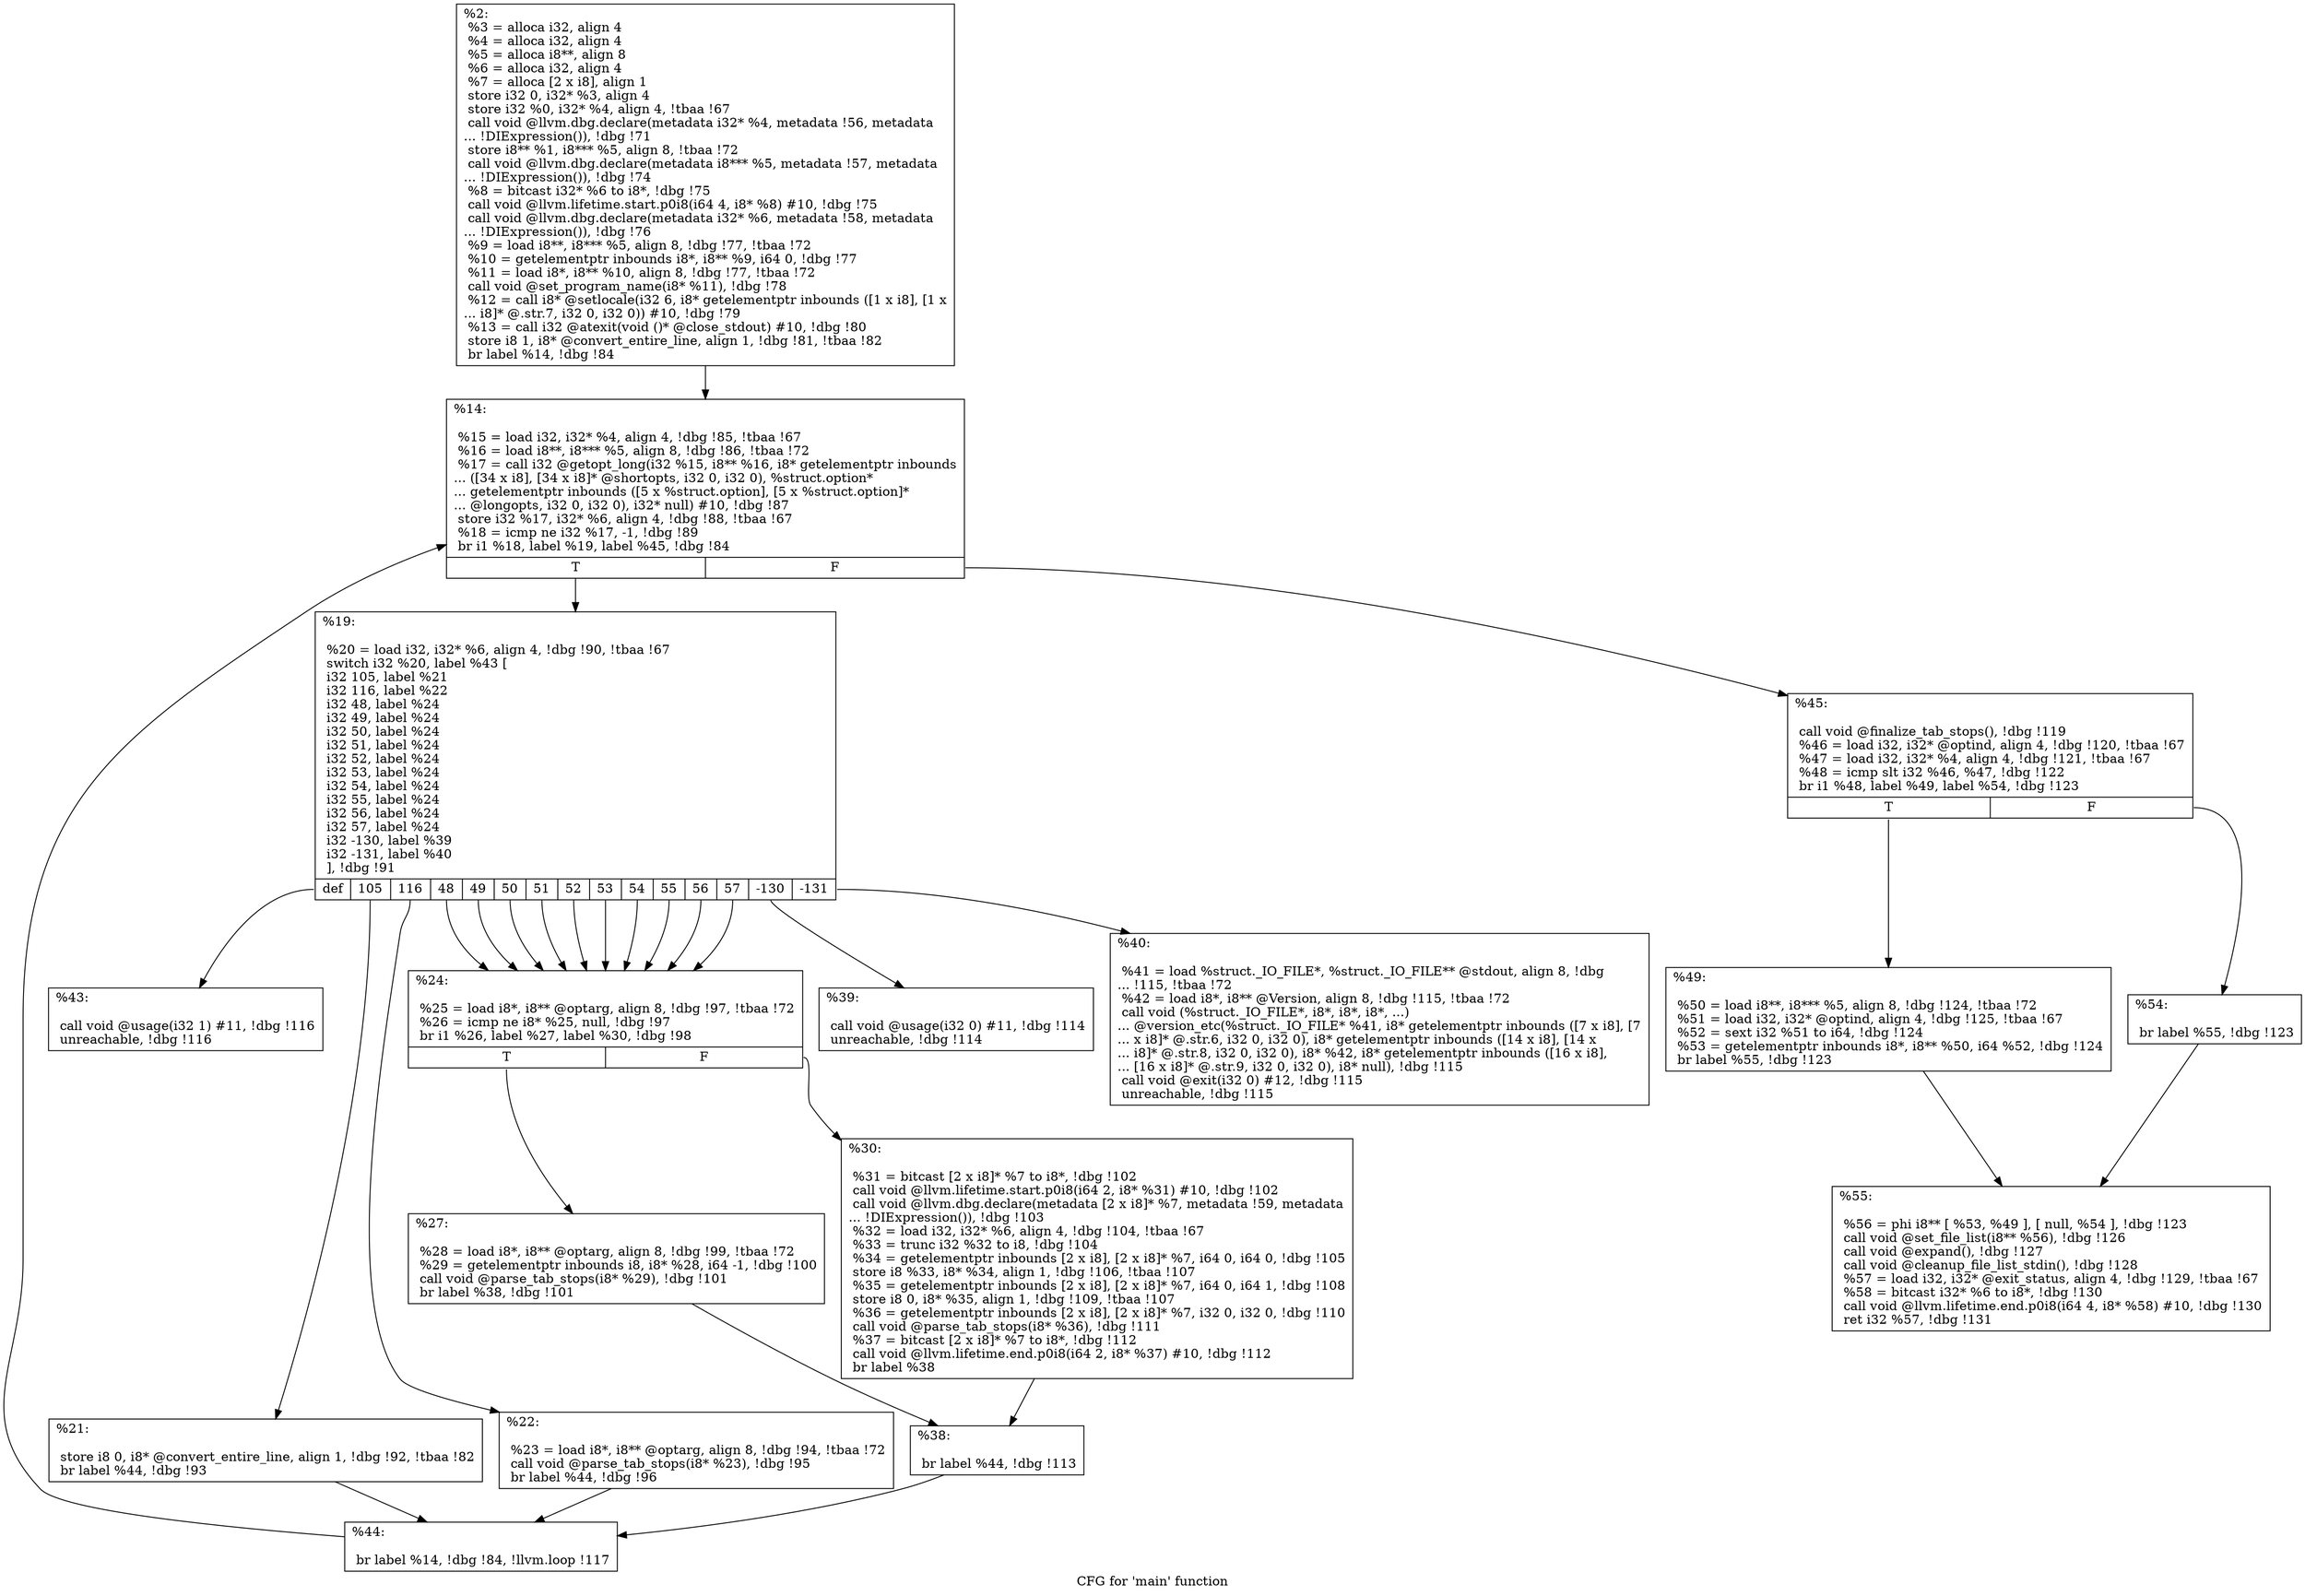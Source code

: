 digraph "CFG for 'main' function" {
	label="CFG for 'main' function";

	Node0x1bc0eb0 [shape=record,label="{%2:\l  %3 = alloca i32, align 4\l  %4 = alloca i32, align 4\l  %5 = alloca i8**, align 8\l  %6 = alloca i32, align 4\l  %7 = alloca [2 x i8], align 1\l  store i32 0, i32* %3, align 4\l  store i32 %0, i32* %4, align 4, !tbaa !67\l  call void @llvm.dbg.declare(metadata i32* %4, metadata !56, metadata\l... !DIExpression()), !dbg !71\l  store i8** %1, i8*** %5, align 8, !tbaa !72\l  call void @llvm.dbg.declare(metadata i8*** %5, metadata !57, metadata\l... !DIExpression()), !dbg !74\l  %8 = bitcast i32* %6 to i8*, !dbg !75\l  call void @llvm.lifetime.start.p0i8(i64 4, i8* %8) #10, !dbg !75\l  call void @llvm.dbg.declare(metadata i32* %6, metadata !58, metadata\l... !DIExpression()), !dbg !76\l  %9 = load i8**, i8*** %5, align 8, !dbg !77, !tbaa !72\l  %10 = getelementptr inbounds i8*, i8** %9, i64 0, !dbg !77\l  %11 = load i8*, i8** %10, align 8, !dbg !77, !tbaa !72\l  call void @set_program_name(i8* %11), !dbg !78\l  %12 = call i8* @setlocale(i32 6, i8* getelementptr inbounds ([1 x i8], [1 x\l... i8]* @.str.7, i32 0, i32 0)) #10, !dbg !79\l  %13 = call i32 @atexit(void ()* @close_stdout) #10, !dbg !80\l  store i8 1, i8* @convert_entire_line, align 1, !dbg !81, !tbaa !82\l  br label %14, !dbg !84\l}"];
	Node0x1bc0eb0 -> Node0x1bc0f90;
	Node0x1bc0f90 [shape=record,label="{%14:\l\l  %15 = load i32, i32* %4, align 4, !dbg !85, !tbaa !67\l  %16 = load i8**, i8*** %5, align 8, !dbg !86, !tbaa !72\l  %17 = call i32 @getopt_long(i32 %15, i8** %16, i8* getelementptr inbounds\l... ([34 x i8], [34 x i8]* @shortopts, i32 0, i32 0), %struct.option*\l... getelementptr inbounds ([5 x %struct.option], [5 x %struct.option]*\l... @longopts, i32 0, i32 0), i32* null) #10, !dbg !87\l  store i32 %17, i32* %6, align 4, !dbg !88, !tbaa !67\l  %18 = icmp ne i32 %17, -1, !dbg !89\l  br i1 %18, label %19, label %45, !dbg !84\l|{<s0>T|<s1>F}}"];
	Node0x1bc0f90:s0 -> Node0x1bc0fe0;
	Node0x1bc0f90:s1 -> Node0x1bc1350;
	Node0x1bc0fe0 [shape=record,label="{%19:\l\l  %20 = load i32, i32* %6, align 4, !dbg !90, !tbaa !67\l  switch i32 %20, label %43 [\l    i32 105, label %21\l    i32 116, label %22\l    i32 48, label %24\l    i32 49, label %24\l    i32 50, label %24\l    i32 51, label %24\l    i32 52, label %24\l    i32 53, label %24\l    i32 54, label %24\l    i32 55, label %24\l    i32 56, label %24\l    i32 57, label %24\l    i32 -130, label %39\l    i32 -131, label %40\l  ], !dbg !91\l|{<s0>def|<s1>105|<s2>116|<s3>48|<s4>49|<s5>50|<s6>51|<s7>52|<s8>53|<s9>54|<s10>55|<s11>56|<s12>57|<s13>-130|<s14>-131}}"];
	Node0x1bc0fe0:s0 -> Node0x1bc12b0;
	Node0x1bc0fe0:s1 -> Node0x1bc1030;
	Node0x1bc0fe0:s2 -> Node0x1bc1080;
	Node0x1bc0fe0:s3 -> Node0x1bc10d0;
	Node0x1bc0fe0:s4 -> Node0x1bc10d0;
	Node0x1bc0fe0:s5 -> Node0x1bc10d0;
	Node0x1bc0fe0:s6 -> Node0x1bc10d0;
	Node0x1bc0fe0:s7 -> Node0x1bc10d0;
	Node0x1bc0fe0:s8 -> Node0x1bc10d0;
	Node0x1bc0fe0:s9 -> Node0x1bc10d0;
	Node0x1bc0fe0:s10 -> Node0x1bc10d0;
	Node0x1bc0fe0:s11 -> Node0x1bc10d0;
	Node0x1bc0fe0:s12 -> Node0x1bc10d0;
	Node0x1bc0fe0:s13 -> Node0x1bc1210;
	Node0x1bc0fe0:s14 -> Node0x1bc1260;
	Node0x1bc1030 [shape=record,label="{%21:\l\l  store i8 0, i8* @convert_entire_line, align 1, !dbg !92, !tbaa !82\l  br label %44, !dbg !93\l}"];
	Node0x1bc1030 -> Node0x1bc1300;
	Node0x1bc1080 [shape=record,label="{%22:\l\l  %23 = load i8*, i8** @optarg, align 8, !dbg !94, !tbaa !72\l  call void @parse_tab_stops(i8* %23), !dbg !95\l  br label %44, !dbg !96\l}"];
	Node0x1bc1080 -> Node0x1bc1300;
	Node0x1bc10d0 [shape=record,label="{%24:\l\l  %25 = load i8*, i8** @optarg, align 8, !dbg !97, !tbaa !72\l  %26 = icmp ne i8* %25, null, !dbg !97\l  br i1 %26, label %27, label %30, !dbg !98\l|{<s0>T|<s1>F}}"];
	Node0x1bc10d0:s0 -> Node0x1bc1120;
	Node0x1bc10d0:s1 -> Node0x1bc1170;
	Node0x1bc1120 [shape=record,label="{%27:\l\l  %28 = load i8*, i8** @optarg, align 8, !dbg !99, !tbaa !72\l  %29 = getelementptr inbounds i8, i8* %28, i64 -1, !dbg !100\l  call void @parse_tab_stops(i8* %29), !dbg !101\l  br label %38, !dbg !101\l}"];
	Node0x1bc1120 -> Node0x1bc11c0;
	Node0x1bc1170 [shape=record,label="{%30:\l\l  %31 = bitcast [2 x i8]* %7 to i8*, !dbg !102\l  call void @llvm.lifetime.start.p0i8(i64 2, i8* %31) #10, !dbg !102\l  call void @llvm.dbg.declare(metadata [2 x i8]* %7, metadata !59, metadata\l... !DIExpression()), !dbg !103\l  %32 = load i32, i32* %6, align 4, !dbg !104, !tbaa !67\l  %33 = trunc i32 %32 to i8, !dbg !104\l  %34 = getelementptr inbounds [2 x i8], [2 x i8]* %7, i64 0, i64 0, !dbg !105\l  store i8 %33, i8* %34, align 1, !dbg !106, !tbaa !107\l  %35 = getelementptr inbounds [2 x i8], [2 x i8]* %7, i64 0, i64 1, !dbg !108\l  store i8 0, i8* %35, align 1, !dbg !109, !tbaa !107\l  %36 = getelementptr inbounds [2 x i8], [2 x i8]* %7, i32 0, i32 0, !dbg !110\l  call void @parse_tab_stops(i8* %36), !dbg !111\l  %37 = bitcast [2 x i8]* %7 to i8*, !dbg !112\l  call void @llvm.lifetime.end.p0i8(i64 2, i8* %37) #10, !dbg !112\l  br label %38\l}"];
	Node0x1bc1170 -> Node0x1bc11c0;
	Node0x1bc11c0 [shape=record,label="{%38:\l\l  br label %44, !dbg !113\l}"];
	Node0x1bc11c0 -> Node0x1bc1300;
	Node0x1bc1210 [shape=record,label="{%39:\l\l  call void @usage(i32 0) #11, !dbg !114\l  unreachable, !dbg !114\l}"];
	Node0x1bc1260 [shape=record,label="{%40:\l\l  %41 = load %struct._IO_FILE*, %struct._IO_FILE** @stdout, align 8, !dbg\l... !115, !tbaa !72\l  %42 = load i8*, i8** @Version, align 8, !dbg !115, !tbaa !72\l  call void (%struct._IO_FILE*, i8*, i8*, i8*, ...)\l... @version_etc(%struct._IO_FILE* %41, i8* getelementptr inbounds ([7 x i8], [7\l... x i8]* @.str.6, i32 0, i32 0), i8* getelementptr inbounds ([14 x i8], [14 x\l... i8]* @.str.8, i32 0, i32 0), i8* %42, i8* getelementptr inbounds ([16 x i8],\l... [16 x i8]* @.str.9, i32 0, i32 0), i8* null), !dbg !115\l  call void @exit(i32 0) #12, !dbg !115\l  unreachable, !dbg !115\l}"];
	Node0x1bc12b0 [shape=record,label="{%43:\l\l  call void @usage(i32 1) #11, !dbg !116\l  unreachable, !dbg !116\l}"];
	Node0x1bc1300 [shape=record,label="{%44:\l\l  br label %14, !dbg !84, !llvm.loop !117\l}"];
	Node0x1bc1300 -> Node0x1bc0f90;
	Node0x1bc1350 [shape=record,label="{%45:\l\l  call void @finalize_tab_stops(), !dbg !119\l  %46 = load i32, i32* @optind, align 4, !dbg !120, !tbaa !67\l  %47 = load i32, i32* %4, align 4, !dbg !121, !tbaa !67\l  %48 = icmp slt i32 %46, %47, !dbg !122\l  br i1 %48, label %49, label %54, !dbg !123\l|{<s0>T|<s1>F}}"];
	Node0x1bc1350:s0 -> Node0x1bc13a0;
	Node0x1bc1350:s1 -> Node0x1bc13f0;
	Node0x1bc13a0 [shape=record,label="{%49:\l\l  %50 = load i8**, i8*** %5, align 8, !dbg !124, !tbaa !72\l  %51 = load i32, i32* @optind, align 4, !dbg !125, !tbaa !67\l  %52 = sext i32 %51 to i64, !dbg !124\l  %53 = getelementptr inbounds i8*, i8** %50, i64 %52, !dbg !124\l  br label %55, !dbg !123\l}"];
	Node0x1bc13a0 -> Node0x1bc1440;
	Node0x1bc13f0 [shape=record,label="{%54:\l\l  br label %55, !dbg !123\l}"];
	Node0x1bc13f0 -> Node0x1bc1440;
	Node0x1bc1440 [shape=record,label="{%55:\l\l  %56 = phi i8** [ %53, %49 ], [ null, %54 ], !dbg !123\l  call void @set_file_list(i8** %56), !dbg !126\l  call void @expand(), !dbg !127\l  call void @cleanup_file_list_stdin(), !dbg !128\l  %57 = load i32, i32* @exit_status, align 4, !dbg !129, !tbaa !67\l  %58 = bitcast i32* %6 to i8*, !dbg !130\l  call void @llvm.lifetime.end.p0i8(i64 4, i8* %58) #10, !dbg !130\l  ret i32 %57, !dbg !131\l}"];
}
